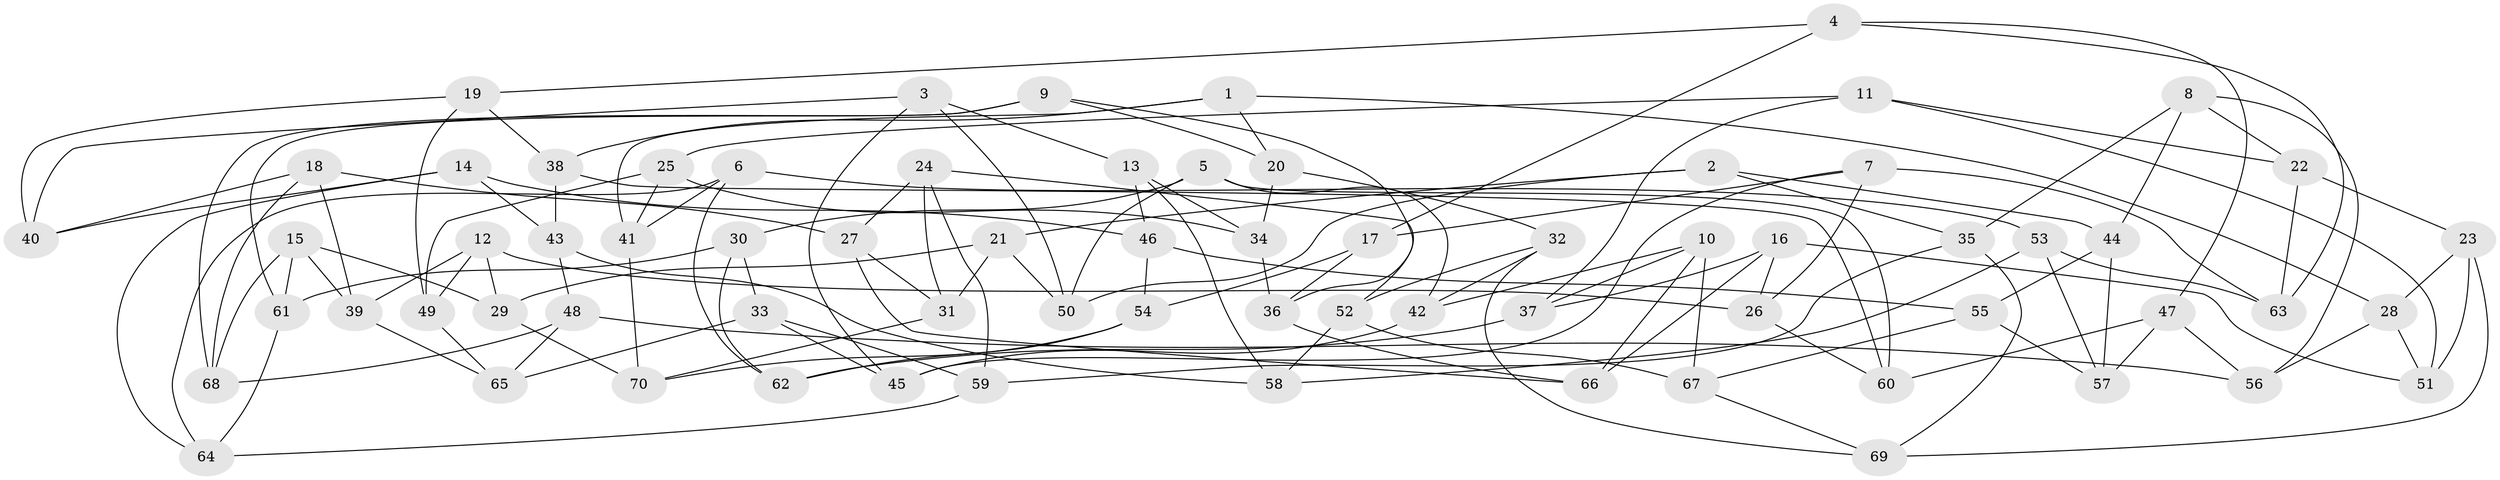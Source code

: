 // coarse degree distribution, {4: 0.13157894736842105, 5: 0.13157894736842105, 6: 0.7105263157894737, 3: 0.02631578947368421}
// Generated by graph-tools (version 1.1) at 2025/52/02/27/25 19:52:35]
// undirected, 70 vertices, 140 edges
graph export_dot {
graph [start="1"]
  node [color=gray90,style=filled];
  1;
  2;
  3;
  4;
  5;
  6;
  7;
  8;
  9;
  10;
  11;
  12;
  13;
  14;
  15;
  16;
  17;
  18;
  19;
  20;
  21;
  22;
  23;
  24;
  25;
  26;
  27;
  28;
  29;
  30;
  31;
  32;
  33;
  34;
  35;
  36;
  37;
  38;
  39;
  40;
  41;
  42;
  43;
  44;
  45;
  46;
  47;
  48;
  49;
  50;
  51;
  52;
  53;
  54;
  55;
  56;
  57;
  58;
  59;
  60;
  61;
  62;
  63;
  64;
  65;
  66;
  67;
  68;
  69;
  70;
  1 -- 38;
  1 -- 20;
  1 -- 28;
  1 -- 41;
  2 -- 35;
  2 -- 21;
  2 -- 44;
  2 -- 50;
  3 -- 50;
  3 -- 13;
  3 -- 40;
  3 -- 45;
  4 -- 47;
  4 -- 19;
  4 -- 63;
  4 -- 17;
  5 -- 50;
  5 -- 60;
  5 -- 30;
  5 -- 42;
  6 -- 41;
  6 -- 62;
  6 -- 53;
  6 -- 64;
  7 -- 63;
  7 -- 26;
  7 -- 45;
  7 -- 17;
  8 -- 56;
  8 -- 22;
  8 -- 44;
  8 -- 35;
  9 -- 36;
  9 -- 20;
  9 -- 61;
  9 -- 68;
  10 -- 42;
  10 -- 67;
  10 -- 66;
  10 -- 37;
  11 -- 22;
  11 -- 51;
  11 -- 25;
  11 -- 37;
  12 -- 39;
  12 -- 26;
  12 -- 49;
  12 -- 29;
  13 -- 58;
  13 -- 46;
  13 -- 34;
  14 -- 40;
  14 -- 64;
  14 -- 46;
  14 -- 43;
  15 -- 29;
  15 -- 61;
  15 -- 39;
  15 -- 68;
  16 -- 26;
  16 -- 66;
  16 -- 37;
  16 -- 51;
  17 -- 54;
  17 -- 36;
  18 -- 39;
  18 -- 27;
  18 -- 68;
  18 -- 40;
  19 -- 38;
  19 -- 40;
  19 -- 49;
  20 -- 32;
  20 -- 34;
  21 -- 29;
  21 -- 50;
  21 -- 31;
  22 -- 23;
  22 -- 63;
  23 -- 69;
  23 -- 51;
  23 -- 28;
  24 -- 52;
  24 -- 31;
  24 -- 27;
  24 -- 59;
  25 -- 49;
  25 -- 34;
  25 -- 41;
  26 -- 60;
  27 -- 66;
  27 -- 31;
  28 -- 51;
  28 -- 56;
  29 -- 70;
  30 -- 62;
  30 -- 33;
  30 -- 61;
  31 -- 70;
  32 -- 42;
  32 -- 69;
  32 -- 52;
  33 -- 59;
  33 -- 45;
  33 -- 65;
  34 -- 36;
  35 -- 69;
  35 -- 59;
  36 -- 66;
  37 -- 62;
  38 -- 43;
  38 -- 60;
  39 -- 65;
  41 -- 70;
  42 -- 45;
  43 -- 58;
  43 -- 48;
  44 -- 57;
  44 -- 55;
  46 -- 55;
  46 -- 54;
  47 -- 57;
  47 -- 56;
  47 -- 60;
  48 -- 68;
  48 -- 65;
  48 -- 56;
  49 -- 65;
  52 -- 67;
  52 -- 58;
  53 -- 58;
  53 -- 63;
  53 -- 57;
  54 -- 62;
  54 -- 70;
  55 -- 67;
  55 -- 57;
  59 -- 64;
  61 -- 64;
  67 -- 69;
}
